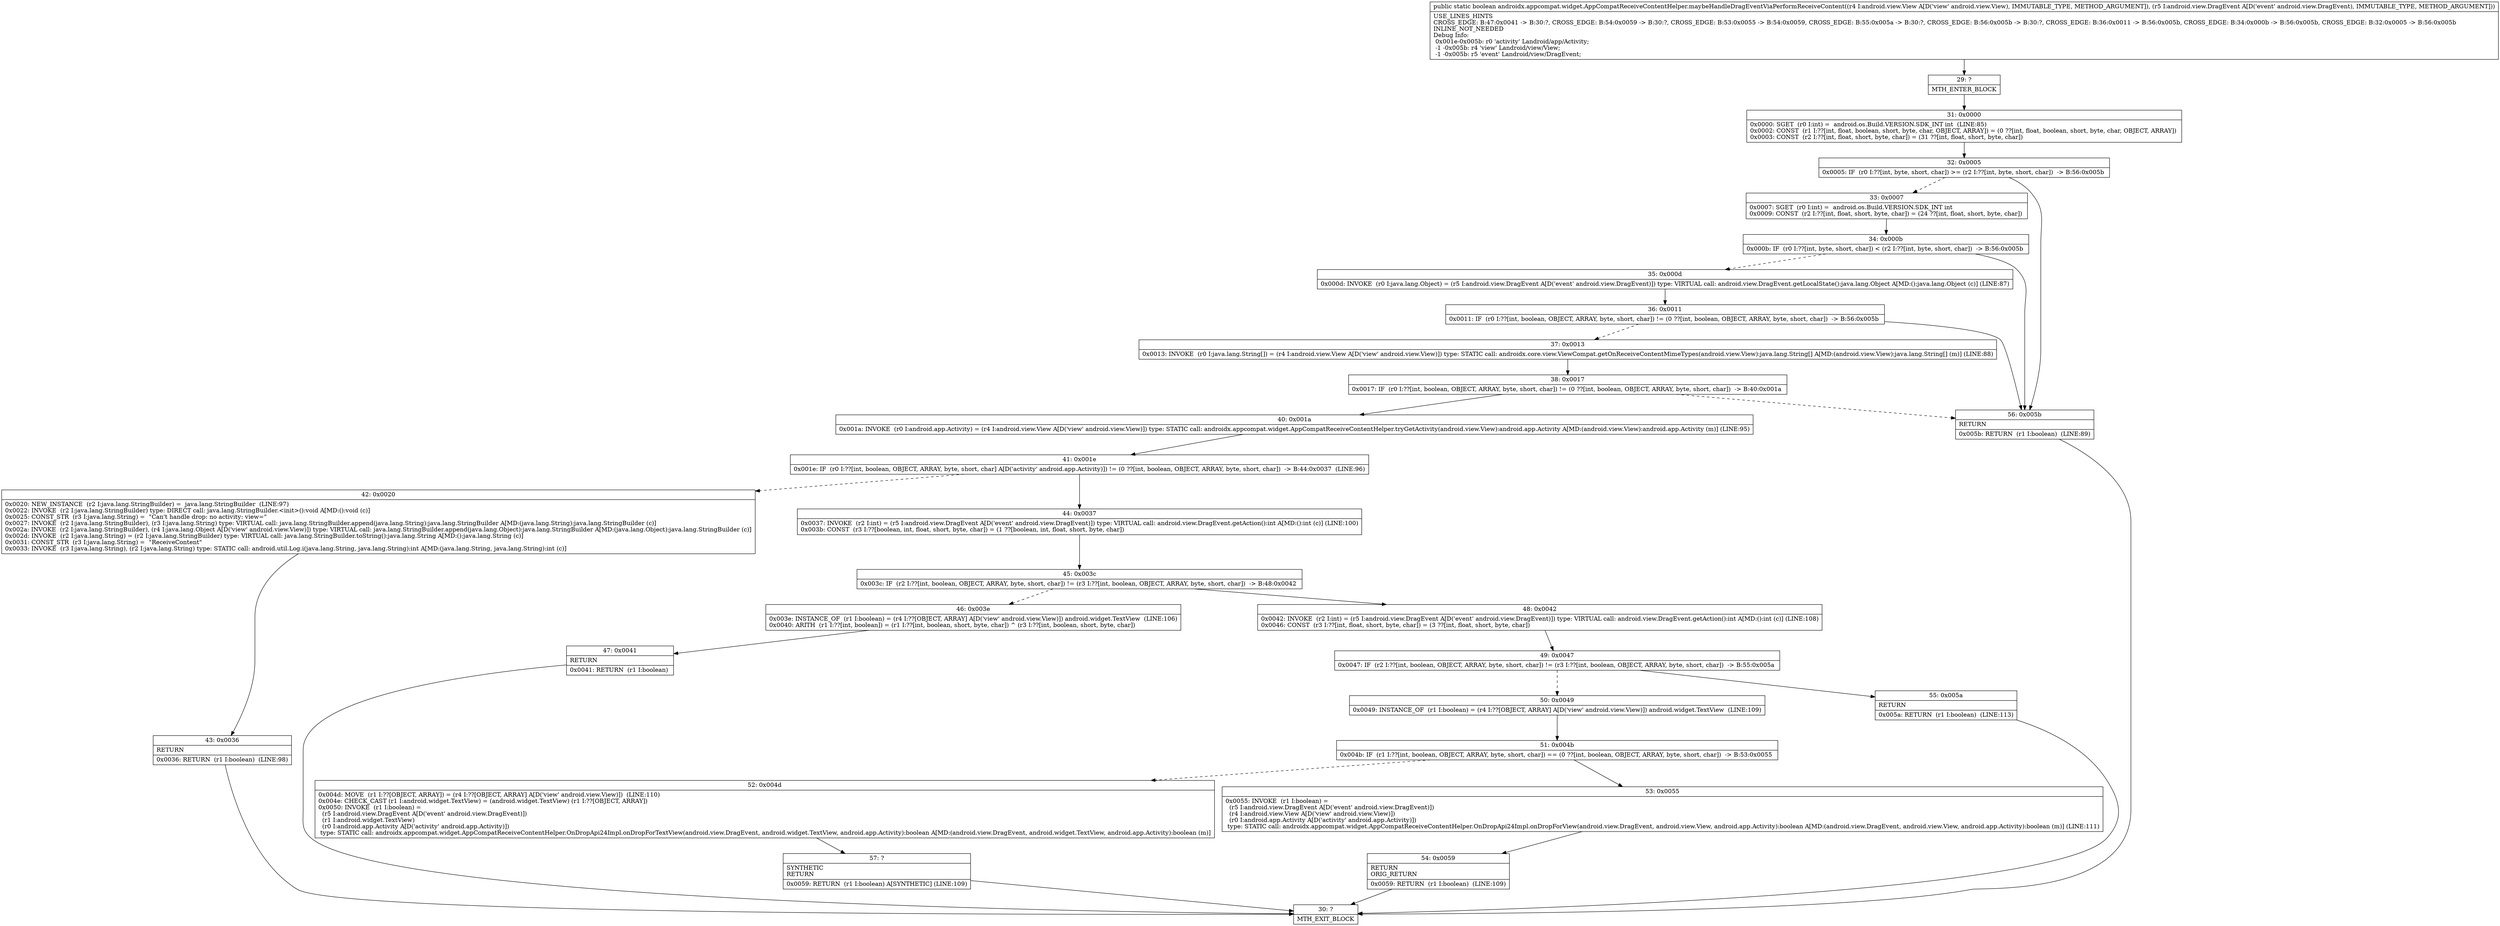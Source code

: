 digraph "CFG forandroidx.appcompat.widget.AppCompatReceiveContentHelper.maybeHandleDragEventViaPerformReceiveContent(Landroid\/view\/View;Landroid\/view\/DragEvent;)Z" {
Node_29 [shape=record,label="{29\:\ ?|MTH_ENTER_BLOCK\l}"];
Node_31 [shape=record,label="{31\:\ 0x0000|0x0000: SGET  (r0 I:int) =  android.os.Build.VERSION.SDK_INT int  (LINE:85)\l0x0002: CONST  (r1 I:??[int, float, boolean, short, byte, char, OBJECT, ARRAY]) = (0 ??[int, float, boolean, short, byte, char, OBJECT, ARRAY]) \l0x0003: CONST  (r2 I:??[int, float, short, byte, char]) = (31 ??[int, float, short, byte, char]) \l}"];
Node_32 [shape=record,label="{32\:\ 0x0005|0x0005: IF  (r0 I:??[int, byte, short, char]) \>= (r2 I:??[int, byte, short, char])  \-\> B:56:0x005b \l}"];
Node_33 [shape=record,label="{33\:\ 0x0007|0x0007: SGET  (r0 I:int) =  android.os.Build.VERSION.SDK_INT int \l0x0009: CONST  (r2 I:??[int, float, short, byte, char]) = (24 ??[int, float, short, byte, char]) \l}"];
Node_34 [shape=record,label="{34\:\ 0x000b|0x000b: IF  (r0 I:??[int, byte, short, char]) \< (r2 I:??[int, byte, short, char])  \-\> B:56:0x005b \l}"];
Node_35 [shape=record,label="{35\:\ 0x000d|0x000d: INVOKE  (r0 I:java.lang.Object) = (r5 I:android.view.DragEvent A[D('event' android.view.DragEvent)]) type: VIRTUAL call: android.view.DragEvent.getLocalState():java.lang.Object A[MD:():java.lang.Object (c)] (LINE:87)\l}"];
Node_36 [shape=record,label="{36\:\ 0x0011|0x0011: IF  (r0 I:??[int, boolean, OBJECT, ARRAY, byte, short, char]) != (0 ??[int, boolean, OBJECT, ARRAY, byte, short, char])  \-\> B:56:0x005b \l}"];
Node_37 [shape=record,label="{37\:\ 0x0013|0x0013: INVOKE  (r0 I:java.lang.String[]) = (r4 I:android.view.View A[D('view' android.view.View)]) type: STATIC call: androidx.core.view.ViewCompat.getOnReceiveContentMimeTypes(android.view.View):java.lang.String[] A[MD:(android.view.View):java.lang.String[] (m)] (LINE:88)\l}"];
Node_38 [shape=record,label="{38\:\ 0x0017|0x0017: IF  (r0 I:??[int, boolean, OBJECT, ARRAY, byte, short, char]) != (0 ??[int, boolean, OBJECT, ARRAY, byte, short, char])  \-\> B:40:0x001a \l}"];
Node_40 [shape=record,label="{40\:\ 0x001a|0x001a: INVOKE  (r0 I:android.app.Activity) = (r4 I:android.view.View A[D('view' android.view.View)]) type: STATIC call: androidx.appcompat.widget.AppCompatReceiveContentHelper.tryGetActivity(android.view.View):android.app.Activity A[MD:(android.view.View):android.app.Activity (m)] (LINE:95)\l}"];
Node_41 [shape=record,label="{41\:\ 0x001e|0x001e: IF  (r0 I:??[int, boolean, OBJECT, ARRAY, byte, short, char] A[D('activity' android.app.Activity)]) != (0 ??[int, boolean, OBJECT, ARRAY, byte, short, char])  \-\> B:44:0x0037  (LINE:96)\l}"];
Node_42 [shape=record,label="{42\:\ 0x0020|0x0020: NEW_INSTANCE  (r2 I:java.lang.StringBuilder) =  java.lang.StringBuilder  (LINE:97)\l0x0022: INVOKE  (r2 I:java.lang.StringBuilder) type: DIRECT call: java.lang.StringBuilder.\<init\>():void A[MD:():void (c)]\l0x0025: CONST_STR  (r3 I:java.lang.String) =  \"Can't handle drop: no activity: view=\" \l0x0027: INVOKE  (r2 I:java.lang.StringBuilder), (r3 I:java.lang.String) type: VIRTUAL call: java.lang.StringBuilder.append(java.lang.String):java.lang.StringBuilder A[MD:(java.lang.String):java.lang.StringBuilder (c)]\l0x002a: INVOKE  (r2 I:java.lang.StringBuilder), (r4 I:java.lang.Object A[D('view' android.view.View)]) type: VIRTUAL call: java.lang.StringBuilder.append(java.lang.Object):java.lang.StringBuilder A[MD:(java.lang.Object):java.lang.StringBuilder (c)]\l0x002d: INVOKE  (r2 I:java.lang.String) = (r2 I:java.lang.StringBuilder) type: VIRTUAL call: java.lang.StringBuilder.toString():java.lang.String A[MD:():java.lang.String (c)]\l0x0031: CONST_STR  (r3 I:java.lang.String) =  \"ReceiveContent\" \l0x0033: INVOKE  (r3 I:java.lang.String), (r2 I:java.lang.String) type: STATIC call: android.util.Log.i(java.lang.String, java.lang.String):int A[MD:(java.lang.String, java.lang.String):int (c)]\l}"];
Node_43 [shape=record,label="{43\:\ 0x0036|RETURN\l|0x0036: RETURN  (r1 I:boolean)  (LINE:98)\l}"];
Node_30 [shape=record,label="{30\:\ ?|MTH_EXIT_BLOCK\l}"];
Node_44 [shape=record,label="{44\:\ 0x0037|0x0037: INVOKE  (r2 I:int) = (r5 I:android.view.DragEvent A[D('event' android.view.DragEvent)]) type: VIRTUAL call: android.view.DragEvent.getAction():int A[MD:():int (c)] (LINE:100)\l0x003b: CONST  (r3 I:??[boolean, int, float, short, byte, char]) = (1 ??[boolean, int, float, short, byte, char]) \l}"];
Node_45 [shape=record,label="{45\:\ 0x003c|0x003c: IF  (r2 I:??[int, boolean, OBJECT, ARRAY, byte, short, char]) != (r3 I:??[int, boolean, OBJECT, ARRAY, byte, short, char])  \-\> B:48:0x0042 \l}"];
Node_46 [shape=record,label="{46\:\ 0x003e|0x003e: INSTANCE_OF  (r1 I:boolean) = (r4 I:??[OBJECT, ARRAY] A[D('view' android.view.View)]) android.widget.TextView  (LINE:106)\l0x0040: ARITH  (r1 I:??[int, boolean]) = (r1 I:??[int, boolean, short, byte, char]) ^ (r3 I:??[int, boolean, short, byte, char]) \l}"];
Node_47 [shape=record,label="{47\:\ 0x0041|RETURN\l|0x0041: RETURN  (r1 I:boolean) \l}"];
Node_48 [shape=record,label="{48\:\ 0x0042|0x0042: INVOKE  (r2 I:int) = (r5 I:android.view.DragEvent A[D('event' android.view.DragEvent)]) type: VIRTUAL call: android.view.DragEvent.getAction():int A[MD:():int (c)] (LINE:108)\l0x0046: CONST  (r3 I:??[int, float, short, byte, char]) = (3 ??[int, float, short, byte, char]) \l}"];
Node_49 [shape=record,label="{49\:\ 0x0047|0x0047: IF  (r2 I:??[int, boolean, OBJECT, ARRAY, byte, short, char]) != (r3 I:??[int, boolean, OBJECT, ARRAY, byte, short, char])  \-\> B:55:0x005a \l}"];
Node_50 [shape=record,label="{50\:\ 0x0049|0x0049: INSTANCE_OF  (r1 I:boolean) = (r4 I:??[OBJECT, ARRAY] A[D('view' android.view.View)]) android.widget.TextView  (LINE:109)\l}"];
Node_51 [shape=record,label="{51\:\ 0x004b|0x004b: IF  (r1 I:??[int, boolean, OBJECT, ARRAY, byte, short, char]) == (0 ??[int, boolean, OBJECT, ARRAY, byte, short, char])  \-\> B:53:0x0055 \l}"];
Node_52 [shape=record,label="{52\:\ 0x004d|0x004d: MOVE  (r1 I:??[OBJECT, ARRAY]) = (r4 I:??[OBJECT, ARRAY] A[D('view' android.view.View)])  (LINE:110)\l0x004e: CHECK_CAST (r1 I:android.widget.TextView) = (android.widget.TextView) (r1 I:??[OBJECT, ARRAY]) \l0x0050: INVOKE  (r1 I:boolean) = \l  (r5 I:android.view.DragEvent A[D('event' android.view.DragEvent)])\l  (r1 I:android.widget.TextView)\l  (r0 I:android.app.Activity A[D('activity' android.app.Activity)])\l type: STATIC call: androidx.appcompat.widget.AppCompatReceiveContentHelper.OnDropApi24Impl.onDropForTextView(android.view.DragEvent, android.widget.TextView, android.app.Activity):boolean A[MD:(android.view.DragEvent, android.widget.TextView, android.app.Activity):boolean (m)]\l}"];
Node_57 [shape=record,label="{57\:\ ?|SYNTHETIC\lRETURN\l|0x0059: RETURN  (r1 I:boolean) A[SYNTHETIC] (LINE:109)\l}"];
Node_53 [shape=record,label="{53\:\ 0x0055|0x0055: INVOKE  (r1 I:boolean) = \l  (r5 I:android.view.DragEvent A[D('event' android.view.DragEvent)])\l  (r4 I:android.view.View A[D('view' android.view.View)])\l  (r0 I:android.app.Activity A[D('activity' android.app.Activity)])\l type: STATIC call: androidx.appcompat.widget.AppCompatReceiveContentHelper.OnDropApi24Impl.onDropForView(android.view.DragEvent, android.view.View, android.app.Activity):boolean A[MD:(android.view.DragEvent, android.view.View, android.app.Activity):boolean (m)] (LINE:111)\l}"];
Node_54 [shape=record,label="{54\:\ 0x0059|RETURN\lORIG_RETURN\l|0x0059: RETURN  (r1 I:boolean)  (LINE:109)\l}"];
Node_55 [shape=record,label="{55\:\ 0x005a|RETURN\l|0x005a: RETURN  (r1 I:boolean)  (LINE:113)\l}"];
Node_56 [shape=record,label="{56\:\ 0x005b|RETURN\l|0x005b: RETURN  (r1 I:boolean)  (LINE:89)\l}"];
MethodNode[shape=record,label="{public static boolean androidx.appcompat.widget.AppCompatReceiveContentHelper.maybeHandleDragEventViaPerformReceiveContent((r4 I:android.view.View A[D('view' android.view.View), IMMUTABLE_TYPE, METHOD_ARGUMENT]), (r5 I:android.view.DragEvent A[D('event' android.view.DragEvent), IMMUTABLE_TYPE, METHOD_ARGUMENT]))  | USE_LINES_HINTS\lCROSS_EDGE: B:47:0x0041 \-\> B:30:?, CROSS_EDGE: B:54:0x0059 \-\> B:30:?, CROSS_EDGE: B:53:0x0055 \-\> B:54:0x0059, CROSS_EDGE: B:55:0x005a \-\> B:30:?, CROSS_EDGE: B:56:0x005b \-\> B:30:?, CROSS_EDGE: B:36:0x0011 \-\> B:56:0x005b, CROSS_EDGE: B:34:0x000b \-\> B:56:0x005b, CROSS_EDGE: B:32:0x0005 \-\> B:56:0x005b\lINLINE_NOT_NEEDED\lDebug Info:\l  0x001e\-0x005b: r0 'activity' Landroid\/app\/Activity;\l  \-1 \-0x005b: r4 'view' Landroid\/view\/View;\l  \-1 \-0x005b: r5 'event' Landroid\/view\/DragEvent;\l}"];
MethodNode -> Node_29;Node_29 -> Node_31;
Node_31 -> Node_32;
Node_32 -> Node_33[style=dashed];
Node_32 -> Node_56;
Node_33 -> Node_34;
Node_34 -> Node_35[style=dashed];
Node_34 -> Node_56;
Node_35 -> Node_36;
Node_36 -> Node_37[style=dashed];
Node_36 -> Node_56;
Node_37 -> Node_38;
Node_38 -> Node_40;
Node_38 -> Node_56[style=dashed];
Node_40 -> Node_41;
Node_41 -> Node_42[style=dashed];
Node_41 -> Node_44;
Node_42 -> Node_43;
Node_43 -> Node_30;
Node_44 -> Node_45;
Node_45 -> Node_46[style=dashed];
Node_45 -> Node_48;
Node_46 -> Node_47;
Node_47 -> Node_30;
Node_48 -> Node_49;
Node_49 -> Node_50[style=dashed];
Node_49 -> Node_55;
Node_50 -> Node_51;
Node_51 -> Node_52[style=dashed];
Node_51 -> Node_53;
Node_52 -> Node_57;
Node_57 -> Node_30;
Node_53 -> Node_54;
Node_54 -> Node_30;
Node_55 -> Node_30;
Node_56 -> Node_30;
}

